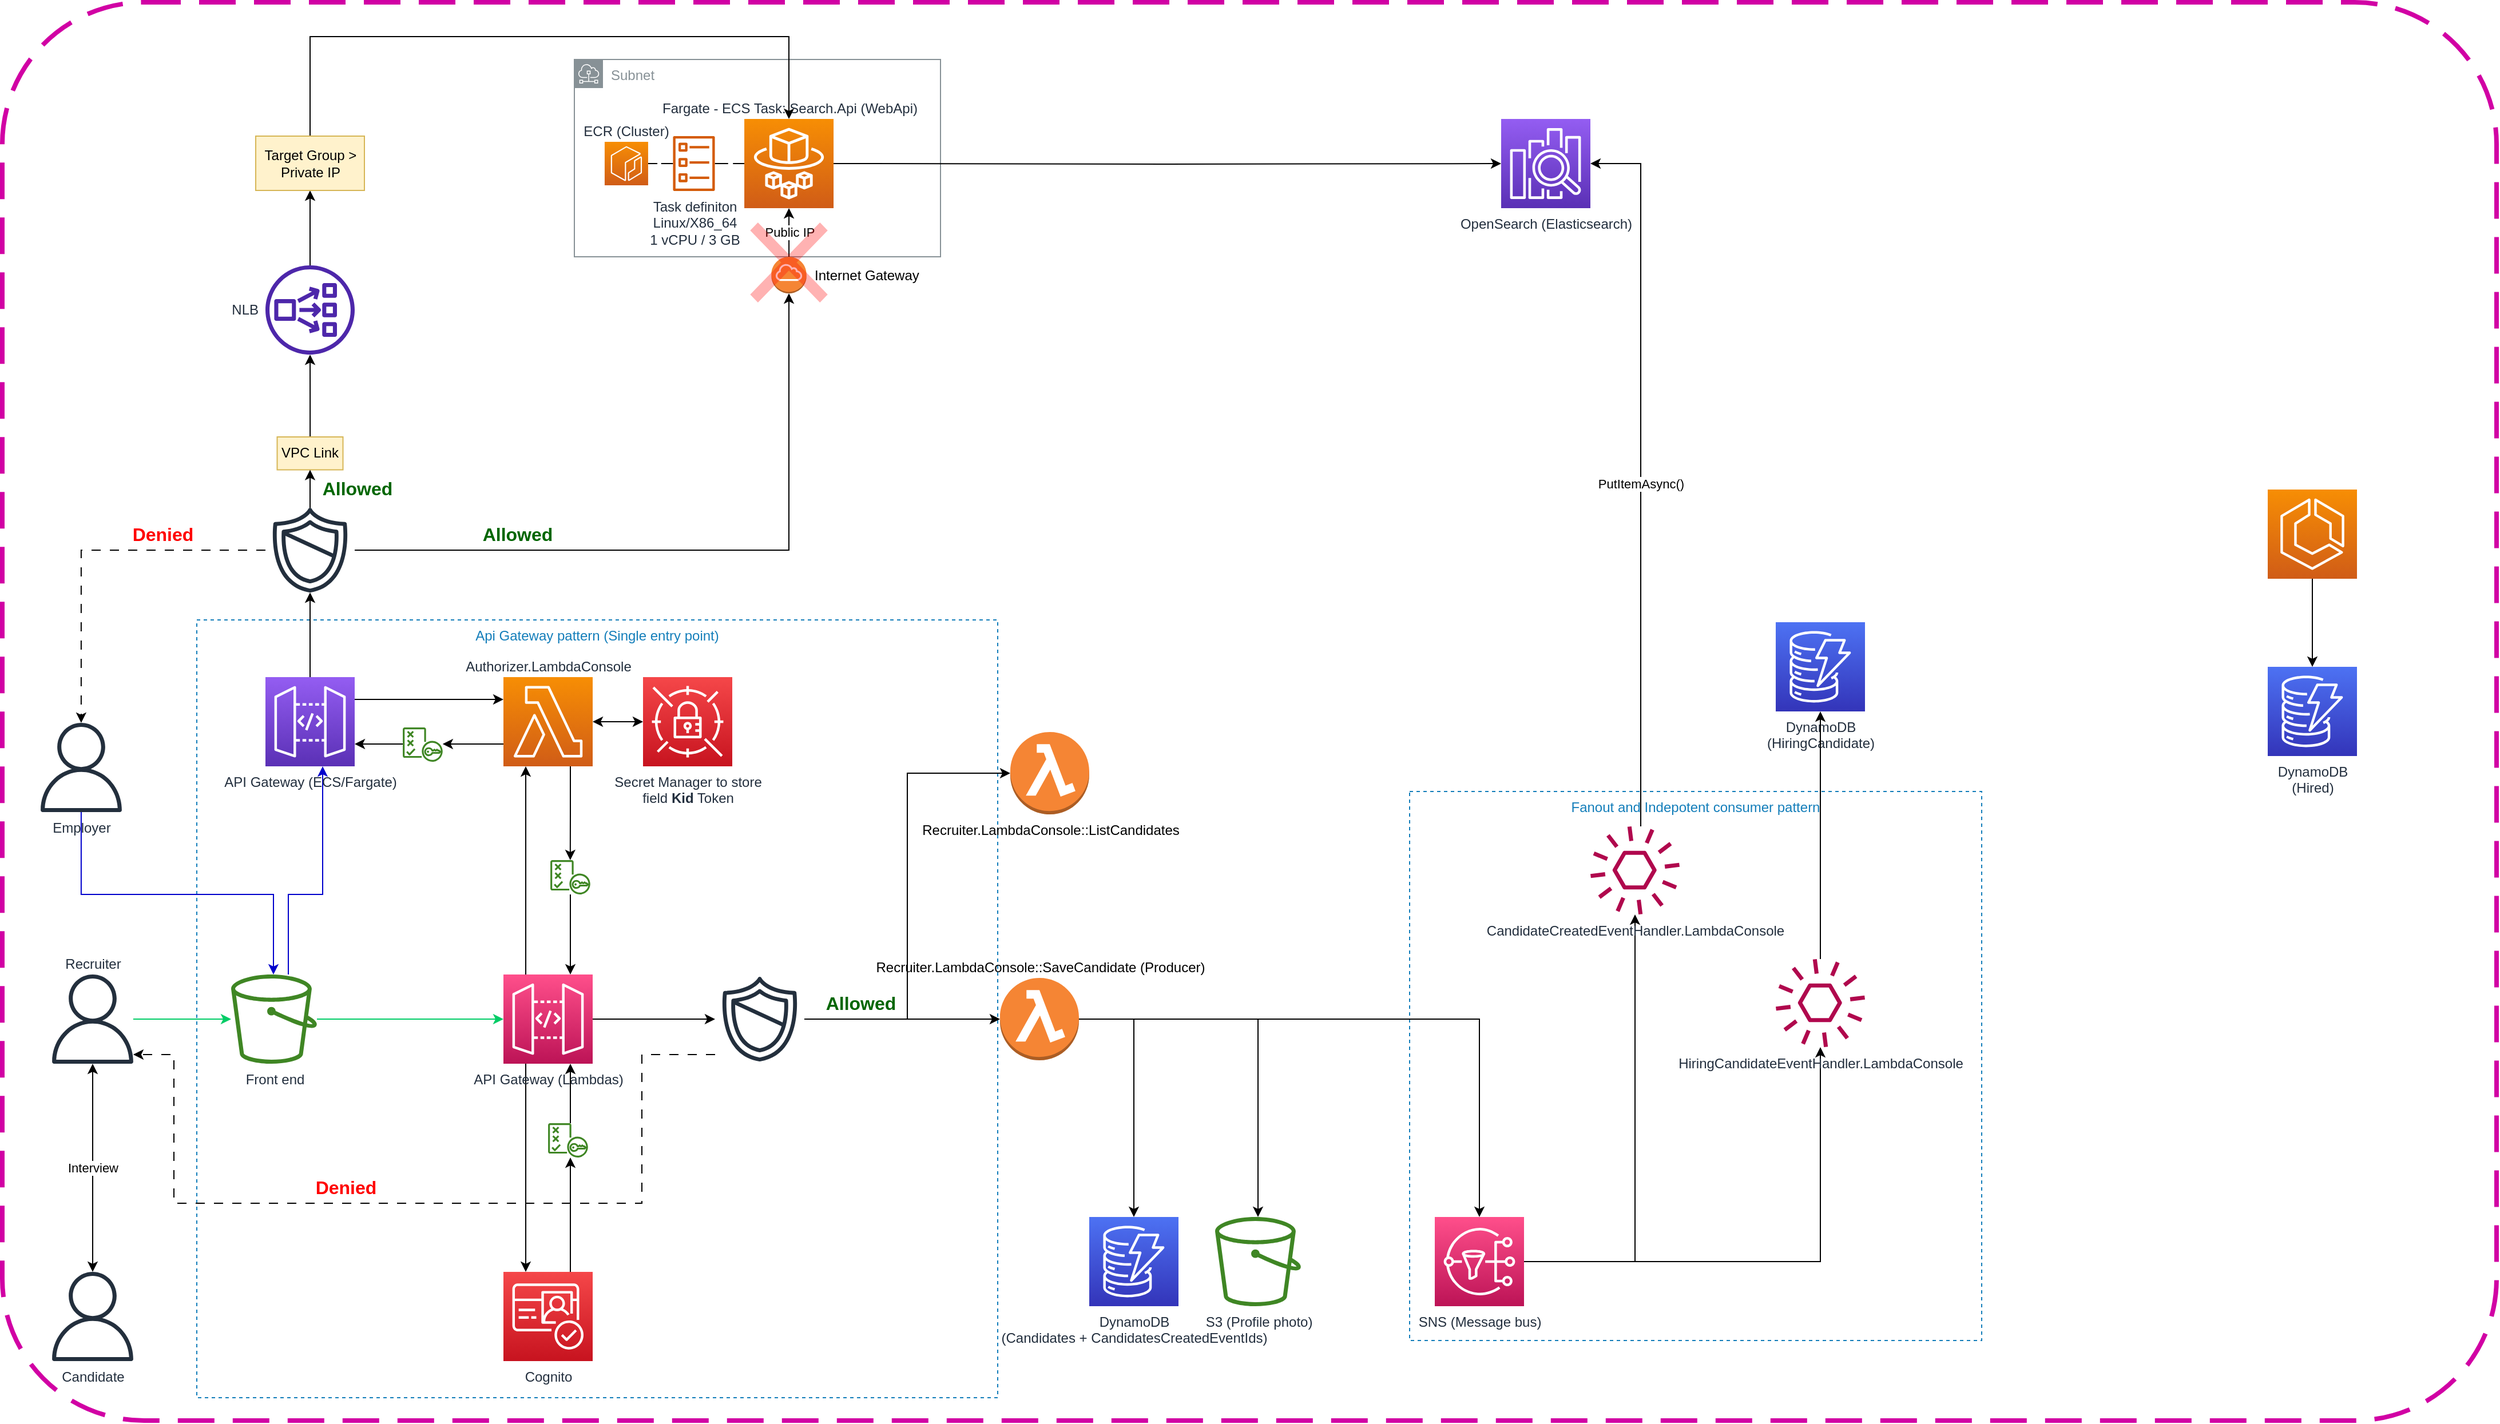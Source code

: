 <mxfile version="21.5.1" type="device">
  <diagram name="Page-1" id="7nIbmzHHHe7wAutQFev3">
    <mxGraphModel dx="2885" dy="2007" grid="1" gridSize="10" guides="1" tooltips="1" connect="1" arrows="1" fold="1" page="1" pageScale="1" pageWidth="827" pageHeight="1169" math="0" shadow="0">
      <root>
        <mxCell id="0" />
        <mxCell id="1" parent="0" />
        <mxCell id="IRRs7d9E20oH8GklIRbm-8" value="" style="rounded=1;arcSize=10;dashed=1;strokeColor=#d100a4;fillColor=none;gradientColor=none;dashPattern=8 4;strokeWidth=4;" parent="1" vertex="1">
          <mxGeometry x="-20" y="-620" width="2180" height="1240" as="geometry" />
        </mxCell>
        <mxCell id="IRRs7d9E20oH8GklIRbm-5" value="Fanout and Indepotent consumer pattern" style="fillColor=none;strokeColor=#147EBA;dashed=1;verticalAlign=top;fontStyle=0;fontColor=#147EBA;whiteSpace=wrap;html=1;" parent="1" vertex="1">
          <mxGeometry x="1210" y="70" width="500" height="480" as="geometry" />
        </mxCell>
        <mxCell id="2bfARK35BcMjpJR4_JLp-26" value="Subnet" style="sketch=0;outlineConnect=0;gradientColor=none;html=1;whiteSpace=wrap;fontSize=12;fontStyle=0;shape=mxgraph.aws4.group;grIcon=mxgraph.aws4.group_subnet;strokeColor=#879196;fillColor=none;verticalAlign=top;align=left;spacingLeft=30;fontColor=#879196;dashed=0;" parent="1" vertex="1">
          <mxGeometry x="480" y="-570" width="320" height="172.5" as="geometry" />
        </mxCell>
        <mxCell id="IRRs7d9E20oH8GklIRbm-6" value="Api Gateway pattern (Single entry point)" style="fillColor=none;strokeColor=#147EBA;dashed=1;verticalAlign=top;fontStyle=0;fontColor=#147EBA;whiteSpace=wrap;html=1;" parent="1" vertex="1">
          <mxGeometry x="150" y="-80" width="700" height="680" as="geometry" />
        </mxCell>
        <mxCell id="2bfARK35BcMjpJR4_JLp-42" style="edgeStyle=orthogonalEdgeStyle;rounded=0;orthogonalLoop=1;jettySize=auto;html=1;" parent="1" source="2bfARK35BcMjpJR4_JLp-40" target="2bfARK35BcMjpJR4_JLp-35" edge="1">
          <mxGeometry relative="1" as="geometry" />
        </mxCell>
        <mxCell id="2bfARK35BcMjpJR4_JLp-40" value="VPC Link" style="rounded=0;whiteSpace=wrap;html=1;fillColor=#fff2cc;strokeColor=#d6b656;" parent="1" vertex="1">
          <mxGeometry x="220.25" y="-240" width="57.5" height="28.75" as="geometry" />
        </mxCell>
        <mxCell id="6dRfuFZK9p9CnIERoRmi-7" style="edgeStyle=orthogonalEdgeStyle;rounded=0;orthogonalLoop=1;jettySize=auto;html=1;strokeColor=#00CC66;" parent="1" source="Mg_yC3POPH4g1C4O8XF4-1" target="6dRfuFZK9p9CnIERoRmi-6" edge="1">
          <mxGeometry relative="1" as="geometry" />
        </mxCell>
        <mxCell id="6dRfuFZK9p9CnIERoRmi-17" value="Interview" style="edgeStyle=orthogonalEdgeStyle;rounded=0;orthogonalLoop=1;jettySize=auto;html=1;startArrow=classic;startFill=1;" parent="1" source="Mg_yC3POPH4g1C4O8XF4-1" target="Mg_yC3POPH4g1C4O8XF4-3" edge="1">
          <mxGeometry relative="1" as="geometry" />
        </mxCell>
        <mxCell id="Mg_yC3POPH4g1C4O8XF4-1" value="Recruiter" style="sketch=0;outlineConnect=0;fontColor=#232F3E;gradientColor=none;fillColor=#232F3D;strokeColor=none;dashed=0;verticalLabelPosition=top;verticalAlign=bottom;align=center;html=1;fontSize=12;fontStyle=0;aspect=fixed;pointerEvents=1;shape=mxgraph.aws4.user;labelPosition=center;" parent="1" vertex="1">
          <mxGeometry x="20" y="230" width="78" height="78" as="geometry" />
        </mxCell>
        <mxCell id="2bfARK35BcMjpJR4_JLp-4" style="edgeStyle=orthogonalEdgeStyle;rounded=0;orthogonalLoop=1;jettySize=auto;html=1;strokeColor=#0000CC;" parent="1" source="Mg_yC3POPH4g1C4O8XF4-2" target="6dRfuFZK9p9CnIERoRmi-6" edge="1">
          <mxGeometry relative="1" as="geometry">
            <Array as="points">
              <mxPoint x="49" y="160" />
              <mxPoint x="217" y="160" />
            </Array>
          </mxGeometry>
        </mxCell>
        <mxCell id="Mg_yC3POPH4g1C4O8XF4-2" value="Employer" style="sketch=0;outlineConnect=0;fontColor=#232F3E;gradientColor=none;fillColor=#232F3D;strokeColor=none;dashed=0;verticalLabelPosition=bottom;verticalAlign=top;align=center;html=1;fontSize=12;fontStyle=0;aspect=fixed;pointerEvents=1;shape=mxgraph.aws4.user;" parent="1" vertex="1">
          <mxGeometry x="10" y="10" width="78" height="78" as="geometry" />
        </mxCell>
        <mxCell id="Mg_yC3POPH4g1C4O8XF4-3" value="Candidate" style="sketch=0;outlineConnect=0;fontColor=#232F3E;gradientColor=none;fillColor=#232F3D;strokeColor=none;dashed=0;verticalLabelPosition=bottom;verticalAlign=top;align=center;html=1;fontSize=12;fontStyle=0;aspect=fixed;pointerEvents=1;shape=mxgraph.aws4.user;labelPosition=center;" parent="1" vertex="1">
          <mxGeometry x="20" y="490" width="78" height="78" as="geometry" />
        </mxCell>
        <mxCell id="6dRfuFZK9p9CnIERoRmi-12" style="edgeStyle=orthogonalEdgeStyle;rounded=0;orthogonalLoop=1;jettySize=auto;html=1;" parent="1" source="6dRfuFZK9p9CnIERoRmi-1" target="6dRfuFZK9p9CnIERoRmi-11" edge="1">
          <mxGeometry relative="1" as="geometry" />
        </mxCell>
        <mxCell id="6dRfuFZK9p9CnIERoRmi-13" style="edgeStyle=orthogonalEdgeStyle;rounded=0;orthogonalLoop=1;jettySize=auto;html=1;" parent="1" source="6dRfuFZK9p9CnIERoRmi-1" target="6dRfuFZK9p9CnIERoRmi-10" edge="1">
          <mxGeometry relative="1" as="geometry" />
        </mxCell>
        <mxCell id="Bs_42_FzCId3vRmN6xMF-3" style="edgeStyle=orthogonalEdgeStyle;rounded=0;orthogonalLoop=1;jettySize=auto;html=1;" parent="1" source="6dRfuFZK9p9CnIERoRmi-1" target="6dRfuFZK9p9CnIERoRmi-14" edge="1">
          <mxGeometry relative="1" as="geometry">
            <mxPoint x="1271" y="323.483" as="targetPoint" />
          </mxGeometry>
        </mxCell>
        <mxCell id="6dRfuFZK9p9CnIERoRmi-1" value="Recruiter.LambdaConsole::SaveCandidate (Producer)" style="outlineConnect=0;dashed=0;verticalLabelPosition=top;verticalAlign=bottom;align=center;html=1;shape=mxgraph.aws3.lambda_function;fillColor=#F58534;gradientColor=none;labelPosition=center;" parent="1" vertex="1">
          <mxGeometry x="852" y="233" width="69" height="72" as="geometry" />
        </mxCell>
        <mxCell id="6dRfuFZK9p9CnIERoRmi-35" style="edgeStyle=orthogonalEdgeStyle;rounded=0;orthogonalLoop=1;jettySize=auto;html=1;" parent="1" source="6dRfuFZK9p9CnIERoRmi-5" target="6dRfuFZK9p9CnIERoRmi-34" edge="1">
          <mxGeometry relative="1" as="geometry" />
        </mxCell>
        <mxCell id="6dRfuFZK9p9CnIERoRmi-40" style="edgeStyle=orthogonalEdgeStyle;rounded=0;orthogonalLoop=1;jettySize=auto;html=1;exitX=0.25;exitY=1;exitDx=0;exitDy=0;exitPerimeter=0;entryX=0.25;entryY=0;entryDx=0;entryDy=0;entryPerimeter=0;" parent="1" source="6dRfuFZK9p9CnIERoRmi-5" target="6dRfuFZK9p9CnIERoRmi-30" edge="1">
          <mxGeometry relative="1" as="geometry" />
        </mxCell>
        <mxCell id="2bfARK35BcMjpJR4_JLp-7" style="edgeStyle=orthogonalEdgeStyle;rounded=0;orthogonalLoop=1;jettySize=auto;html=1;exitX=0.25;exitY=0;exitDx=0;exitDy=0;exitPerimeter=0;entryX=0.25;entryY=1;entryDx=0;entryDy=0;entryPerimeter=0;" parent="1" source="6dRfuFZK9p9CnIERoRmi-5" target="6dRfuFZK9p9CnIERoRmi-19" edge="1">
          <mxGeometry relative="1" as="geometry" />
        </mxCell>
        <mxCell id="6dRfuFZK9p9CnIERoRmi-5" value="API Gateway (Lambdas)" style="sketch=0;points=[[0,0,0],[0.25,0,0],[0.5,0,0],[0.75,0,0],[1,0,0],[0,1,0],[0.25,1,0],[0.5,1,0],[0.75,1,0],[1,1,0],[0,0.25,0],[0,0.5,0],[0,0.75,0],[1,0.25,0],[1,0.5,0],[1,0.75,0]];outlineConnect=0;fontColor=#232F3E;gradientColor=#FF4F8B;gradientDirection=north;fillColor=#BC1356;strokeColor=#ffffff;dashed=0;verticalLabelPosition=bottom;verticalAlign=top;align=center;html=1;fontSize=12;fontStyle=0;aspect=fixed;shape=mxgraph.aws4.resourceIcon;resIcon=mxgraph.aws4.api_gateway;" parent="1" vertex="1">
          <mxGeometry x="418" y="230" width="78" height="78" as="geometry" />
        </mxCell>
        <mxCell id="6dRfuFZK9p9CnIERoRmi-8" style="edgeStyle=orthogonalEdgeStyle;rounded=0;orthogonalLoop=1;jettySize=auto;html=1;strokeColor=#00CC66;" parent="1" source="6dRfuFZK9p9CnIERoRmi-6" target="6dRfuFZK9p9CnIERoRmi-5" edge="1">
          <mxGeometry relative="1" as="geometry" />
        </mxCell>
        <mxCell id="2bfARK35BcMjpJR4_JLp-10" style="edgeStyle=orthogonalEdgeStyle;rounded=0;orthogonalLoop=1;jettySize=auto;html=1;strokeColor=#0000CC;" parent="1" source="6dRfuFZK9p9CnIERoRmi-6" target="2bfARK35BcMjpJR4_JLp-3" edge="1">
          <mxGeometry relative="1" as="geometry">
            <Array as="points">
              <mxPoint x="230" y="160" />
              <mxPoint x="260" y="160" />
            </Array>
          </mxGeometry>
        </mxCell>
        <mxCell id="6dRfuFZK9p9CnIERoRmi-6" value="Front end" style="sketch=0;outlineConnect=0;fontColor=#232F3E;gradientColor=none;fillColor=#3F8624;strokeColor=none;dashed=0;verticalLabelPosition=bottom;verticalAlign=top;align=center;html=1;fontSize=12;fontStyle=0;aspect=fixed;pointerEvents=1;shape=mxgraph.aws4.bucket;" parent="1" vertex="1">
          <mxGeometry x="180" y="230" width="75" height="78" as="geometry" />
        </mxCell>
        <mxCell id="6dRfuFZK9p9CnIERoRmi-10" value="S3 (Profile photo)" style="sketch=0;outlineConnect=0;fontColor=#232F3E;gradientColor=none;fillColor=#3F8624;strokeColor=none;dashed=0;verticalLabelPosition=bottom;verticalAlign=top;align=center;html=1;fontSize=12;fontStyle=0;aspect=fixed;pointerEvents=1;shape=mxgraph.aws4.bucket;" parent="1" vertex="1">
          <mxGeometry x="1040" y="442" width="75" height="78" as="geometry" />
        </mxCell>
        <mxCell id="6dRfuFZK9p9CnIERoRmi-11" value="DynamoDB&lt;br&gt;(Candidates + CandidatesCreatedEventIds)" style="sketch=0;points=[[0,0,0],[0.25,0,0],[0.5,0,0],[0.75,0,0],[1,0,0],[0,1,0],[0.25,1,0],[0.5,1,0],[0.75,1,0],[1,1,0],[0,0.25,0],[0,0.5,0],[0,0.75,0],[1,0.25,0],[1,0.5,0],[1,0.75,0]];outlineConnect=0;fontColor=#232F3E;gradientColor=#4D72F3;gradientDirection=north;fillColor=#3334B9;strokeColor=#ffffff;dashed=0;verticalLabelPosition=bottom;verticalAlign=top;align=center;html=1;fontSize=12;fontStyle=0;aspect=fixed;shape=mxgraph.aws4.resourceIcon;resIcon=mxgraph.aws4.dynamodb;" parent="1" vertex="1">
          <mxGeometry x="930" y="442" width="78" height="78" as="geometry" />
        </mxCell>
        <mxCell id="lkytduWUvkZsdB2xdx4u-6" style="edgeStyle=orthogonalEdgeStyle;rounded=0;orthogonalLoop=1;jettySize=auto;html=1;" parent="1" source="6dRfuFZK9p9CnIERoRmi-14" target="lkytduWUvkZsdB2xdx4u-5" edge="1">
          <mxGeometry relative="1" as="geometry">
            <mxPoint x="1412" y="172" as="targetPoint" />
          </mxGeometry>
        </mxCell>
        <mxCell id="lkytduWUvkZsdB2xdx4u-8" style="edgeStyle=orthogonalEdgeStyle;rounded=0;orthogonalLoop=1;jettySize=auto;html=1;" parent="1" source="6dRfuFZK9p9CnIERoRmi-14" target="lkytduWUvkZsdB2xdx4u-3" edge="1">
          <mxGeometry relative="1" as="geometry" />
        </mxCell>
        <mxCell id="6dRfuFZK9p9CnIERoRmi-14" value="SNS (Message bus)" style="sketch=0;points=[[0,0,0],[0.25,0,0],[0.5,0,0],[0.75,0,0],[1,0,0],[0,1,0],[0.25,1,0],[0.5,1,0],[0.75,1,0],[1,1,0],[0,0.25,0],[0,0.5,0],[0,0.75,0],[1,0.25,0],[1,0.5,0],[1,0.75,0]];outlineConnect=0;fontColor=#232F3E;gradientColor=#FF4F8B;gradientDirection=north;fillColor=#BC1356;strokeColor=#ffffff;dashed=0;verticalLabelPosition=bottom;verticalAlign=top;align=center;html=1;fontSize=12;fontStyle=0;aspect=fixed;shape=mxgraph.aws4.resourceIcon;resIcon=mxgraph.aws4.sns;" parent="1" vertex="1">
          <mxGeometry x="1232" y="442" width="78" height="78" as="geometry" />
        </mxCell>
        <mxCell id="6dRfuFZK9p9CnIERoRmi-16" value="Recruiter.LambdaConsole::ListCandidates" style="outlineConnect=0;dashed=0;verticalLabelPosition=bottom;verticalAlign=top;align=center;html=1;shape=mxgraph.aws3.lambda_function;fillColor=#F58534;gradientColor=none;" parent="1" vertex="1">
          <mxGeometry x="861" y="18" width="69" height="72" as="geometry" />
        </mxCell>
        <mxCell id="6dRfuFZK9p9CnIERoRmi-18" value="OpenSearch (Elasticsearch)" style="sketch=0;points=[[0,0,0],[0.25,0,0],[0.5,0,0],[0.75,0,0],[1,0,0],[0,1,0],[0.25,1,0],[0.5,1,0],[0.75,1,0],[1,1,0],[0,0.25,0],[0,0.5,0],[0,0.75,0],[1,0.25,0],[1,0.5,0],[1,0.75,0]];outlineConnect=0;fontColor=#232F3E;gradientColor=#945DF2;gradientDirection=north;fillColor=#5A30B5;strokeColor=#ffffff;dashed=0;verticalLabelPosition=bottom;verticalAlign=top;align=center;html=1;fontSize=12;fontStyle=0;aspect=fixed;shape=mxgraph.aws4.resourceIcon;resIcon=mxgraph.aws4.elasticsearch_service;" parent="1" vertex="1">
          <mxGeometry x="1290" y="-518" width="78" height="78" as="geometry" />
        </mxCell>
        <mxCell id="6dRfuFZK9p9CnIERoRmi-28" style="edgeStyle=orthogonalEdgeStyle;rounded=0;orthogonalLoop=1;jettySize=auto;html=1;exitX=0.75;exitY=1;exitDx=0;exitDy=0;exitPerimeter=0;" parent="1" source="6dRfuFZK9p9CnIERoRmi-19" target="6dRfuFZK9p9CnIERoRmi-20" edge="1">
          <mxGeometry relative="1" as="geometry" />
        </mxCell>
        <mxCell id="PJFcP7539MeSwJcpRrxo-5" style="edgeStyle=orthogonalEdgeStyle;rounded=0;orthogonalLoop=1;jettySize=auto;html=1;startArrow=classic;startFill=1;" parent="1" source="6dRfuFZK9p9CnIERoRmi-19" target="PJFcP7539MeSwJcpRrxo-4" edge="1">
          <mxGeometry relative="1" as="geometry" />
        </mxCell>
        <mxCell id="2bfARK35BcMjpJR4_JLp-14" style="edgeStyle=elbowEdgeStyle;rounded=0;orthogonalLoop=1;jettySize=auto;html=1;exitX=0;exitY=0.75;exitDx=0;exitDy=0;exitPerimeter=0;elbow=vertical;" parent="1" source="6dRfuFZK9p9CnIERoRmi-19" target="2bfARK35BcMjpJR4_JLp-11" edge="1">
          <mxGeometry relative="1" as="geometry" />
        </mxCell>
        <mxCell id="6dRfuFZK9p9CnIERoRmi-19" value="Authorizer.LambdaConsole" style="sketch=0;points=[[0,0,0],[0.25,0,0],[0.5,0,0],[0.75,0,0],[1,0,0],[0,1,0],[0.25,1,0],[0.5,1,0],[0.75,1,0],[1,1,0],[0,0.25,0],[0,0.5,0],[0,0.75,0],[1,0.25,0],[1,0.5,0],[1,0.75,0]];outlineConnect=0;fontColor=#232F3E;gradientColor=#F78E04;gradientDirection=north;fillColor=#D05C17;strokeColor=#ffffff;dashed=0;verticalLabelPosition=top;verticalAlign=bottom;align=center;html=1;fontSize=12;fontStyle=0;aspect=fixed;shape=mxgraph.aws4.resourceIcon;resIcon=mxgraph.aws4.lambda;labelPosition=center;" parent="1" vertex="1">
          <mxGeometry x="418" y="-30" width="78" height="78" as="geometry" />
        </mxCell>
        <mxCell id="6dRfuFZK9p9CnIERoRmi-29" style="rounded=0;orthogonalLoop=1;jettySize=auto;html=1;edgeStyle=elbowEdgeStyle;" parent="1" source="6dRfuFZK9p9CnIERoRmi-20" target="6dRfuFZK9p9CnIERoRmi-5" edge="1">
          <mxGeometry relative="1" as="geometry" />
        </mxCell>
        <mxCell id="6dRfuFZK9p9CnIERoRmi-20" value="" style="sketch=0;outlineConnect=0;fontColor=#232F3E;gradientColor=none;fillColor=#3F8624;strokeColor=none;dashed=0;verticalLabelPosition=bottom;verticalAlign=top;align=center;html=1;fontSize=12;fontStyle=0;aspect=fixed;pointerEvents=1;shape=mxgraph.aws4.policy;" parent="1" vertex="1">
          <mxGeometry x="459" y="130" width="34.93" height="30" as="geometry" />
        </mxCell>
        <mxCell id="6dRfuFZK9p9CnIERoRmi-41" style="edgeStyle=elbowEdgeStyle;rounded=0;orthogonalLoop=1;jettySize=auto;html=1;exitX=0.75;exitY=0;exitDx=0;exitDy=0;exitPerimeter=0;" parent="1" source="6dRfuFZK9p9CnIERoRmi-30" target="6dRfuFZK9p9CnIERoRmi-39" edge="1">
          <mxGeometry relative="1" as="geometry" />
        </mxCell>
        <mxCell id="6dRfuFZK9p9CnIERoRmi-30" value="Cognito" style="sketch=0;points=[[0,0,0],[0.25,0,0],[0.5,0,0],[0.75,0,0],[1,0,0],[0,1,0],[0.25,1,0],[0.5,1,0],[0.75,1,0],[1,1,0],[0,0.25,0],[0,0.5,0],[0,0.75,0],[1,0.25,0],[1,0.5,0],[1,0.75,0]];outlineConnect=0;fontColor=#232F3E;gradientColor=#F54749;gradientDirection=north;fillColor=#C7131F;strokeColor=#ffffff;dashed=0;verticalLabelPosition=bottom;verticalAlign=top;align=center;html=1;fontSize=12;fontStyle=0;aspect=fixed;shape=mxgraph.aws4.resourceIcon;resIcon=mxgraph.aws4.cognito;" parent="1" vertex="1">
          <mxGeometry x="418" y="490" width="78" height="78" as="geometry" />
        </mxCell>
        <mxCell id="6dRfuFZK9p9CnIERoRmi-44" style="edgeStyle=orthogonalEdgeStyle;rounded=0;orthogonalLoop=1;jettySize=auto;html=1;dashed=1;dashPattern=8 8;" parent="1" source="6dRfuFZK9p9CnIERoRmi-34" target="Mg_yC3POPH4g1C4O8XF4-1" edge="1">
          <mxGeometry relative="1" as="geometry">
            <Array as="points">
              <mxPoint x="539" y="300" />
              <mxPoint x="539" y="430" />
              <mxPoint x="130" y="430" />
              <mxPoint x="130" y="300" />
            </Array>
          </mxGeometry>
        </mxCell>
        <mxCell id="2bfARK35BcMjpJR4_JLp-8" style="edgeStyle=orthogonalEdgeStyle;rounded=0;orthogonalLoop=1;jettySize=auto;html=1;" parent="1" source="6dRfuFZK9p9CnIERoRmi-34" target="6dRfuFZK9p9CnIERoRmi-1" edge="1">
          <mxGeometry relative="1" as="geometry" />
        </mxCell>
        <mxCell id="2bfARK35BcMjpJR4_JLp-9" style="edgeStyle=orthogonalEdgeStyle;rounded=0;orthogonalLoop=1;jettySize=auto;html=1;entryX=0;entryY=0.5;entryDx=0;entryDy=0;entryPerimeter=0;" parent="1" source="6dRfuFZK9p9CnIERoRmi-34" target="6dRfuFZK9p9CnIERoRmi-16" edge="1">
          <mxGeometry relative="1" as="geometry" />
        </mxCell>
        <mxCell id="6dRfuFZK9p9CnIERoRmi-34" value="" style="sketch=0;outlineConnect=0;fontColor=#232F3E;gradientColor=none;fillColor=#232F3D;strokeColor=none;dashed=0;verticalLabelPosition=bottom;verticalAlign=top;align=center;html=1;fontSize=12;fontStyle=0;aspect=fixed;pointerEvents=1;shape=mxgraph.aws4.shield2;" parent="1" vertex="1">
          <mxGeometry x="603" y="230" width="78" height="78" as="geometry" />
        </mxCell>
        <mxCell id="6dRfuFZK9p9CnIERoRmi-38" value="Allowed" style="text;html=1;align=center;verticalAlign=middle;resizable=0;points=[];autosize=1;strokeColor=none;fillColor=none;fontColor=#006600;fontStyle=1;fontSize=16;" parent="1" vertex="1">
          <mxGeometry x="690" y="240" width="80" height="30" as="geometry" />
        </mxCell>
        <mxCell id="6dRfuFZK9p9CnIERoRmi-42" style="edgeStyle=elbowEdgeStyle;rounded=0;orthogonalLoop=1;jettySize=auto;html=1;entryX=0.75;entryY=1;entryDx=0;entryDy=0;entryPerimeter=0;" parent="1" source="6dRfuFZK9p9CnIERoRmi-39" target="6dRfuFZK9p9CnIERoRmi-5" edge="1">
          <mxGeometry relative="1" as="geometry" />
        </mxCell>
        <mxCell id="6dRfuFZK9p9CnIERoRmi-39" value="" style="sketch=0;outlineConnect=0;fontColor=#232F3E;gradientColor=none;fillColor=#3F8624;strokeColor=none;dashed=0;verticalLabelPosition=bottom;verticalAlign=top;align=center;html=1;fontSize=12;fontStyle=0;aspect=fixed;pointerEvents=1;shape=mxgraph.aws4.policy;" parent="1" vertex="1">
          <mxGeometry x="457" y="360" width="34.93" height="30" as="geometry" />
        </mxCell>
        <mxCell id="6dRfuFZK9p9CnIERoRmi-45" value="Denied" style="text;html=1;align=center;verticalAlign=middle;resizable=0;points=[];autosize=1;strokeColor=none;fillColor=none;fontColor=#ff0000;fontStyle=1;fontSize=16;" parent="1" vertex="1">
          <mxGeometry x="240" y="401" width="80" height="30" as="geometry" />
        </mxCell>
        <mxCell id="2bfARK35BcMjpJR4_JLp-19" style="edgeStyle=orthogonalEdgeStyle;rounded=0;orthogonalLoop=1;jettySize=auto;html=1;entryX=1;entryY=0.5;entryDx=0;entryDy=0;entryPerimeter=0;" parent="1" source="lkytduWUvkZsdB2xdx4u-5" target="6dRfuFZK9p9CnIERoRmi-18" edge="1">
          <mxGeometry relative="1" as="geometry">
            <Array as="points">
              <mxPoint x="1412" y="-479" />
            </Array>
            <mxPoint x="1412" y="100" as="sourcePoint" />
          </mxGeometry>
        </mxCell>
        <mxCell id="Bs_42_FzCId3vRmN6xMF-5" value="PutItemAsync()" style="edgeLabel;html=1;align=center;verticalAlign=middle;resizable=0;points=[];" parent="2bfARK35BcMjpJR4_JLp-19" vertex="1" connectable="0">
          <mxGeometry x="-0.009" y="5" relative="1" as="geometry">
            <mxPoint x="5" y="9" as="offset" />
          </mxGeometry>
        </mxCell>
        <mxCell id="PJFcP7539MeSwJcpRrxo-7" style="edgeStyle=orthogonalEdgeStyle;rounded=0;orthogonalLoop=1;jettySize=auto;html=1;dashed=1;dashPattern=8 8;endArrow=none;endFill=0;" parent="1" source="2bfARK35BcMjpJR4_JLp-28" edge="1">
          <mxGeometry relative="1" as="geometry">
            <mxPoint x="554.257" y="-479" as="targetPoint" />
          </mxGeometry>
        </mxCell>
        <mxCell id="IRRs7d9E20oH8GklIRbm-2" value="ECR (Cluster)" style="sketch=0;points=[[0,0,0],[0.25,0,0],[0.5,0,0],[0.75,0,0],[1,0,0],[0,1,0],[0.25,1,0],[0.5,1,0],[0.75,1,0],[1,1,0],[0,0.25,0],[0,0.5,0],[0,0.75,0],[1,0.25,0],[1,0.5,0],[1,0.75,0]];outlineConnect=0;fontColor=#232F3E;gradientColor=#F78E04;gradientDirection=north;fillColor=#D05C17;strokeColor=#ffffff;dashed=0;verticalLabelPosition=top;verticalAlign=bottom;align=center;html=1;fontSize=12;fontStyle=0;aspect=fixed;shape=mxgraph.aws4.resourceIcon;resIcon=mxgraph.aws4.ecr;labelPosition=center;" parent="1" vertex="1">
          <mxGeometry x="506.47" y="-498" width="38" height="38" as="geometry" />
        </mxCell>
        <mxCell id="PJFcP7539MeSwJcpRrxo-4" value="Secret Manager to store&lt;br&gt;field&amp;nbsp;&lt;b&gt;Kid&lt;/b&gt; Token" style="sketch=0;points=[[0,0,0],[0.25,0,0],[0.5,0,0],[0.75,0,0],[1,0,0],[0,1,0],[0.25,1,0],[0.5,1,0],[0.75,1,0],[1,1,0],[0,0.25,0],[0,0.5,0],[0,0.75,0],[1,0.25,0],[1,0.5,0],[1,0.75,0]];outlineConnect=0;fontColor=#232F3E;gradientColor=#F54749;gradientDirection=north;fillColor=#C7131F;strokeColor=#ffffff;dashed=0;verticalLabelPosition=bottom;verticalAlign=top;align=center;html=1;fontSize=12;fontStyle=0;aspect=fixed;shape=mxgraph.aws4.resourceIcon;resIcon=mxgraph.aws4.secrets_manager;" parent="1" vertex="1">
          <mxGeometry x="540" y="-30" width="78" height="78" as="geometry" />
        </mxCell>
        <mxCell id="2bfARK35BcMjpJR4_JLp-13" style="edgeStyle=orthogonalEdgeStyle;rounded=0;orthogonalLoop=1;jettySize=auto;html=1;exitX=1;exitY=0.25;exitDx=0;exitDy=0;exitPerimeter=0;entryX=0;entryY=0.25;entryDx=0;entryDy=0;entryPerimeter=0;" parent="1" source="2bfARK35BcMjpJR4_JLp-3" target="6dRfuFZK9p9CnIERoRmi-19" edge="1">
          <mxGeometry relative="1" as="geometry" />
        </mxCell>
        <mxCell id="2bfARK35BcMjpJR4_JLp-18" style="edgeStyle=orthogonalEdgeStyle;rounded=0;orthogonalLoop=1;jettySize=auto;html=1;" parent="1" source="2bfARK35BcMjpJR4_JLp-3" target="2bfARK35BcMjpJR4_JLp-17" edge="1">
          <mxGeometry relative="1" as="geometry" />
        </mxCell>
        <mxCell id="2bfARK35BcMjpJR4_JLp-3" value="API Gateway (ECS/Fargate)" style="sketch=0;points=[[0,0,0],[0.25,0,0],[0.5,0,0],[0.75,0,0],[1,0,0],[0,1,0],[0.25,1,0],[0.5,1,0],[0.75,1,0],[1,1,0],[0,0.25,0],[0,0.5,0],[0,0.75,0],[1,0.25,0],[1,0.5,0],[1,0.75,0]];outlineConnect=0;fontColor=#232F3E;gradientColor=#945DF2;gradientDirection=north;fillColor=#5A30B5;strokeColor=#ffffff;dashed=0;verticalLabelPosition=bottom;verticalAlign=top;align=center;html=1;fontSize=12;fontStyle=0;aspect=fixed;shape=mxgraph.aws4.resourceIcon;resIcon=mxgraph.aws4.api_gateway;" parent="1" vertex="1">
          <mxGeometry x="210" y="-30" width="78" height="78" as="geometry" />
        </mxCell>
        <mxCell id="2bfARK35BcMjpJR4_JLp-16" style="edgeStyle=elbowEdgeStyle;rounded=0;orthogonalLoop=1;jettySize=auto;html=1;entryX=1;entryY=0.75;entryDx=0;entryDy=0;entryPerimeter=0;elbow=vertical;" parent="1" source="2bfARK35BcMjpJR4_JLp-11" target="2bfARK35BcMjpJR4_JLp-3" edge="1">
          <mxGeometry relative="1" as="geometry" />
        </mxCell>
        <mxCell id="2bfARK35BcMjpJR4_JLp-11" value="" style="sketch=0;outlineConnect=0;fontColor=#232F3E;gradientColor=none;fillColor=#3F8624;strokeColor=none;dashed=0;verticalLabelPosition=bottom;verticalAlign=top;align=center;html=1;fontSize=12;fontStyle=0;aspect=fixed;pointerEvents=1;shape=mxgraph.aws4.policy;" parent="1" vertex="1">
          <mxGeometry x="330" y="14" width="34.93" height="30" as="geometry" />
        </mxCell>
        <mxCell id="2bfARK35BcMjpJR4_JLp-23" style="edgeStyle=orthogonalEdgeStyle;rounded=0;orthogonalLoop=1;jettySize=auto;html=1;dashed=1;dashPattern=8 8;" parent="1" source="2bfARK35BcMjpJR4_JLp-17" target="Mg_yC3POPH4g1C4O8XF4-2" edge="1">
          <mxGeometry relative="1" as="geometry" />
        </mxCell>
        <mxCell id="2bfARK35BcMjpJR4_JLp-32" style="edgeStyle=orthogonalEdgeStyle;rounded=0;orthogonalLoop=1;jettySize=auto;html=1;entryX=0.5;entryY=1;entryDx=0;entryDy=0;entryPerimeter=0;" parent="1" source="2bfARK35BcMjpJR4_JLp-17" target="2bfARK35BcMjpJR4_JLp-31" edge="1">
          <mxGeometry relative="1" as="geometry">
            <mxPoint x="325.53" y="-338.4" as="sourcePoint" />
          </mxGeometry>
        </mxCell>
        <mxCell id="2bfARK35BcMjpJR4_JLp-41" style="edgeStyle=orthogonalEdgeStyle;rounded=0;orthogonalLoop=1;jettySize=auto;html=1;entryX=0.5;entryY=1;entryDx=0;entryDy=0;" parent="1" source="2bfARK35BcMjpJR4_JLp-17" target="2bfARK35BcMjpJR4_JLp-40" edge="1">
          <mxGeometry relative="1" as="geometry" />
        </mxCell>
        <mxCell id="2bfARK35BcMjpJR4_JLp-17" value="" style="sketch=0;outlineConnect=0;fontColor=#232F3E;gradientColor=none;fillColor=#232F3D;strokeColor=none;dashed=0;verticalLabelPosition=bottom;verticalAlign=top;align=center;html=1;fontSize=12;fontStyle=0;aspect=fixed;pointerEvents=1;shape=mxgraph.aws4.shield2;" parent="1" vertex="1">
          <mxGeometry x="210" y="-180" width="78" height="78" as="geometry" />
        </mxCell>
        <mxCell id="2bfARK35BcMjpJR4_JLp-20" style="edgeStyle=orthogonalEdgeStyle;rounded=0;orthogonalLoop=1;jettySize=auto;html=1;entryX=0;entryY=0.5;entryDx=0;entryDy=0;entryPerimeter=0;" parent="1" target="6dRfuFZK9p9CnIERoRmi-18" edge="1">
          <mxGeometry relative="1" as="geometry">
            <mxPoint x="706.53" y="-479" as="sourcePoint" />
          </mxGeometry>
        </mxCell>
        <mxCell id="2bfARK35BcMjpJR4_JLp-22" value="Allowed" style="text;html=1;align=center;verticalAlign=middle;resizable=0;points=[];autosize=1;strokeColor=none;fillColor=none;fontColor=#006600;fontStyle=1;fontSize=16;" parent="1" vertex="1">
          <mxGeometry x="390" y="-170" width="80" height="30" as="geometry" />
        </mxCell>
        <mxCell id="2bfARK35BcMjpJR4_JLp-24" value="Denied" style="text;html=1;align=center;verticalAlign=middle;resizable=0;points=[];autosize=1;strokeColor=none;fillColor=none;fontColor=#ff0000;fontStyle=1;fontSize=16;" parent="1" vertex="1">
          <mxGeometry x="80" y="-170" width="80" height="30" as="geometry" />
        </mxCell>
        <mxCell id="2bfARK35BcMjpJR4_JLp-27" value="Fargate - ECS Task: Search.Api (WebApi)" style="sketch=0;points=[[0,0,0],[0.25,0,0],[0.5,0,0],[0.75,0,0],[1,0,0],[0,1,0],[0.25,1,0],[0.5,1,0],[0.75,1,0],[1,1,0],[0,0.25,0],[0,0.5,0],[0,0.75,0],[1,0.25,0],[1,0.5,0],[1,0.75,0]];outlineConnect=0;fontColor=#232F3E;gradientColor=#F78E04;gradientDirection=north;fillColor=#D05C17;strokeColor=#ffffff;dashed=0;verticalLabelPosition=top;verticalAlign=bottom;align=center;html=1;fontSize=12;fontStyle=0;aspect=fixed;shape=mxgraph.aws4.resourceIcon;resIcon=mxgraph.aws4.fargate;labelPosition=center;" parent="1" vertex="1">
          <mxGeometry x="628.53" y="-518" width="78" height="78" as="geometry" />
        </mxCell>
        <mxCell id="2bfARK35BcMjpJR4_JLp-29" style="edgeStyle=orthogonalEdgeStyle;rounded=0;orthogonalLoop=1;jettySize=auto;html=1;endArrow=none;endFill=0;dashed=1;dashPattern=8 8;" parent="1" source="2bfARK35BcMjpJR4_JLp-28" target="2bfARK35BcMjpJR4_JLp-27" edge="1">
          <mxGeometry relative="1" as="geometry" />
        </mxCell>
        <mxCell id="2bfARK35BcMjpJR4_JLp-30" value="" style="edgeStyle=orthogonalEdgeStyle;rounded=0;orthogonalLoop=1;jettySize=auto;html=1;dashed=1;dashPattern=8 8;endArrow=none;endFill=0;" parent="1" source="IRRs7d9E20oH8GklIRbm-2" target="2bfARK35BcMjpJR4_JLp-28" edge="1">
          <mxGeometry relative="1" as="geometry">
            <mxPoint x="415.53" y="-478.5" as="sourcePoint" />
            <mxPoint x="554.257" y="-479" as="targetPoint" />
          </mxGeometry>
        </mxCell>
        <mxCell id="2bfARK35BcMjpJR4_JLp-28" value="Task definiton &lt;br&gt;Linux/X86_64&lt;br&gt;1 vCPU / 3 GB" style="sketch=0;outlineConnect=0;fontColor=#232F3E;gradientColor=none;fillColor=#D45B07;strokeColor=none;dashed=0;verticalLabelPosition=bottom;verticalAlign=top;align=center;html=1;fontSize=12;fontStyle=0;aspect=fixed;pointerEvents=1;shape=mxgraph.aws4.ecs_task;" parent="1" vertex="1">
          <mxGeometry x="566" y="-503" width="37" height="48" as="geometry" />
        </mxCell>
        <mxCell id="2bfARK35BcMjpJR4_JLp-33" value="Public IP" style="edgeStyle=orthogonalEdgeStyle;rounded=0;orthogonalLoop=1;jettySize=auto;html=1;entryX=0.5;entryY=1;entryDx=0;entryDy=0;entryPerimeter=0;" parent="1" source="2bfARK35BcMjpJR4_JLp-31" target="2bfARK35BcMjpJR4_JLp-27" edge="1">
          <mxGeometry relative="1" as="geometry" />
        </mxCell>
        <mxCell id="2bfARK35BcMjpJR4_JLp-31" value="Internet Gateway" style="outlineConnect=0;dashed=0;verticalLabelPosition=middle;verticalAlign=middle;align=left;html=1;shape=mxgraph.aws3.internet_gateway;fillColor=#F58534;gradientColor=none;labelPosition=right;spacingLeft=5;" parent="1" vertex="1">
          <mxGeometry x="652.19" y="-397.5" width="30.67" height="32" as="geometry" />
        </mxCell>
        <mxCell id="2bfARK35BcMjpJR4_JLp-34" value="" style="shape=mxgraph.mockup.markup.redX;fillColor=#ff0000;html=1;shadow=0;whiteSpace=wrap;strokeColor=none;opacity=30;" parent="1" vertex="1">
          <mxGeometry x="633.66" y="-427.5" width="67.74" height="70" as="geometry" />
        </mxCell>
        <mxCell id="2bfARK35BcMjpJR4_JLp-39" style="edgeStyle=orthogonalEdgeStyle;rounded=0;orthogonalLoop=1;jettySize=auto;html=1;entryX=0.5;entryY=1;entryDx=0;entryDy=0;" parent="1" source="2bfARK35BcMjpJR4_JLp-35" target="2bfARK35BcMjpJR4_JLp-38" edge="1">
          <mxGeometry relative="1" as="geometry" />
        </mxCell>
        <mxCell id="2bfARK35BcMjpJR4_JLp-35" value="NLB" style="sketch=0;outlineConnect=0;fontColor=#232F3E;gradientColor=none;fillColor=#4D27AA;strokeColor=none;dashed=0;verticalLabelPosition=middle;verticalAlign=middle;align=right;html=1;fontSize=12;fontStyle=0;aspect=fixed;pointerEvents=1;shape=mxgraph.aws4.network_load_balancer;labelPosition=left;spacingRight=5;" parent="1" vertex="1">
          <mxGeometry x="210" y="-390" width="78" height="78" as="geometry" />
        </mxCell>
        <mxCell id="2bfARK35BcMjpJR4_JLp-37" value="Allowed" style="text;html=1;align=center;verticalAlign=middle;resizable=0;points=[];autosize=1;strokeColor=none;fillColor=none;fontColor=#006600;fontStyle=1;fontSize=16;" parent="1" vertex="1">
          <mxGeometry x="250" y="-210" width="80" height="30" as="geometry" />
        </mxCell>
        <mxCell id="2bfARK35BcMjpJR4_JLp-43" style="edgeStyle=orthogonalEdgeStyle;rounded=0;orthogonalLoop=1;jettySize=auto;html=1;entryX=0.5;entryY=0;entryDx=0;entryDy=0;entryPerimeter=0;" parent="1" source="2bfARK35BcMjpJR4_JLp-38" target="2bfARK35BcMjpJR4_JLp-27" edge="1">
          <mxGeometry relative="1" as="geometry">
            <Array as="points">
              <mxPoint x="249" y="-590" />
              <mxPoint x="668" y="-590" />
            </Array>
          </mxGeometry>
        </mxCell>
        <mxCell id="2bfARK35BcMjpJR4_JLp-38" value="Target Group &amp;gt; Private IP" style="rounded=0;whiteSpace=wrap;html=1;fillColor=#fff2cc;strokeColor=#d6b656;" parent="1" vertex="1">
          <mxGeometry x="201.5" y="-503" width="95" height="47.5" as="geometry" />
        </mxCell>
        <mxCell id="lkytduWUvkZsdB2xdx4u-1" value="DynamoDB&lt;br style=&quot;border-color: var(--border-color);&quot;&gt;(HiringCandidate)" style="sketch=0;points=[[0,0,0],[0.25,0,0],[0.5,0,0],[0.75,0,0],[1,0,0],[0,1,0],[0.25,1,0],[0.5,1,0],[0.75,1,0],[1,1,0],[0,0.25,0],[0,0.5,0],[0,0.75,0],[1,0.25,0],[1,0.5,0],[1,0.75,0]];outlineConnect=0;fontColor=#232F3E;gradientColor=#4D72F3;gradientDirection=north;fillColor=#3334B9;strokeColor=#ffffff;dashed=0;verticalLabelPosition=bottom;verticalAlign=top;align=center;html=1;fontSize=12;fontStyle=0;aspect=fixed;shape=mxgraph.aws4.resourceIcon;resIcon=mxgraph.aws4.dynamodb;" parent="1" vertex="1">
          <mxGeometry x="1530" y="-78" width="78" height="78" as="geometry" />
        </mxCell>
        <mxCell id="lkytduWUvkZsdB2xdx4u-9" style="edgeStyle=orthogonalEdgeStyle;rounded=0;orthogonalLoop=1;jettySize=auto;html=1;entryX=0.5;entryY=1;entryDx=0;entryDy=0;entryPerimeter=0;" parent="1" source="lkytduWUvkZsdB2xdx4u-3" target="lkytduWUvkZsdB2xdx4u-1" edge="1">
          <mxGeometry relative="1" as="geometry" />
        </mxCell>
        <mxCell id="lkytduWUvkZsdB2xdx4u-3" value="HiringCandidateEventHandler.LambdaConsole" style="sketch=0;outlineConnect=0;fontColor=#232F3E;gradientColor=none;fillColor=#B0084D;strokeColor=none;dashed=0;verticalLabelPosition=bottom;verticalAlign=top;align=center;html=1;fontSize=12;fontStyle=0;aspect=fixed;pointerEvents=1;shape=mxgraph.aws4.event;" parent="1" vertex="1">
          <mxGeometry x="1530" y="216" width="78" height="78" as="geometry" />
        </mxCell>
        <mxCell id="lkytduWUvkZsdB2xdx4u-5" value="CandidateCreatedEventHandler.LambdaConsole" style="sketch=0;outlineConnect=0;fontColor=#232F3E;gradientColor=none;fillColor=#B0084D;strokeColor=none;dashed=0;verticalLabelPosition=bottom;verticalAlign=top;align=center;html=1;fontSize=12;fontStyle=0;aspect=fixed;pointerEvents=1;shape=mxgraph.aws4.event;" parent="1" vertex="1">
          <mxGeometry x="1368" y="100" width="78" height="78" as="geometry" />
        </mxCell>
        <mxCell id="wCbbjhAWS0xMDsnOdmbr-1" value="DynamoDB&lt;br style=&quot;border-color: var(--border-color);&quot;&gt;(Hired)" style="sketch=0;points=[[0,0,0],[0.25,0,0],[0.5,0,0],[0.75,0,0],[1,0,0],[0,1,0],[0.25,1,0],[0.5,1,0],[0.75,1,0],[1,1,0],[0,0.25,0],[0,0.5,0],[0,0.75,0],[1,0.25,0],[1,0.5,0],[1,0.75,0]];outlineConnect=0;fontColor=#232F3E;gradientColor=#4D72F3;gradientDirection=north;fillColor=#3334B9;strokeColor=#ffffff;dashed=0;verticalLabelPosition=bottom;verticalAlign=top;align=center;html=1;fontSize=12;fontStyle=0;aspect=fixed;shape=mxgraph.aws4.resourceIcon;resIcon=mxgraph.aws4.dynamodb;" vertex="1" parent="1">
          <mxGeometry x="1960" y="-39" width="78" height="78" as="geometry" />
        </mxCell>
        <mxCell id="wCbbjhAWS0xMDsnOdmbr-3" style="edgeStyle=orthogonalEdgeStyle;rounded=0;orthogonalLoop=1;jettySize=auto;html=1;" edge="1" parent="1" source="wCbbjhAWS0xMDsnOdmbr-2" target="wCbbjhAWS0xMDsnOdmbr-1">
          <mxGeometry relative="1" as="geometry" />
        </mxCell>
        <mxCell id="wCbbjhAWS0xMDsnOdmbr-2" value="" style="sketch=0;points=[[0,0,0],[0.25,0,0],[0.5,0,0],[0.75,0,0],[1,0,0],[0,1,0],[0.25,1,0],[0.5,1,0],[0.75,1,0],[1,1,0],[0,0.25,0],[0,0.5,0],[0,0.75,0],[1,0.25,0],[1,0.5,0],[1,0.75,0]];outlineConnect=0;fontColor=#232F3E;gradientColor=#F78E04;gradientDirection=north;fillColor=#D05C17;strokeColor=#ffffff;dashed=0;verticalLabelPosition=bottom;verticalAlign=top;align=center;html=1;fontSize=12;fontStyle=0;aspect=fixed;shape=mxgraph.aws4.resourceIcon;resIcon=mxgraph.aws4.ecs;" vertex="1" parent="1">
          <mxGeometry x="1960" y="-194" width="78" height="78" as="geometry" />
        </mxCell>
      </root>
    </mxGraphModel>
  </diagram>
</mxfile>
